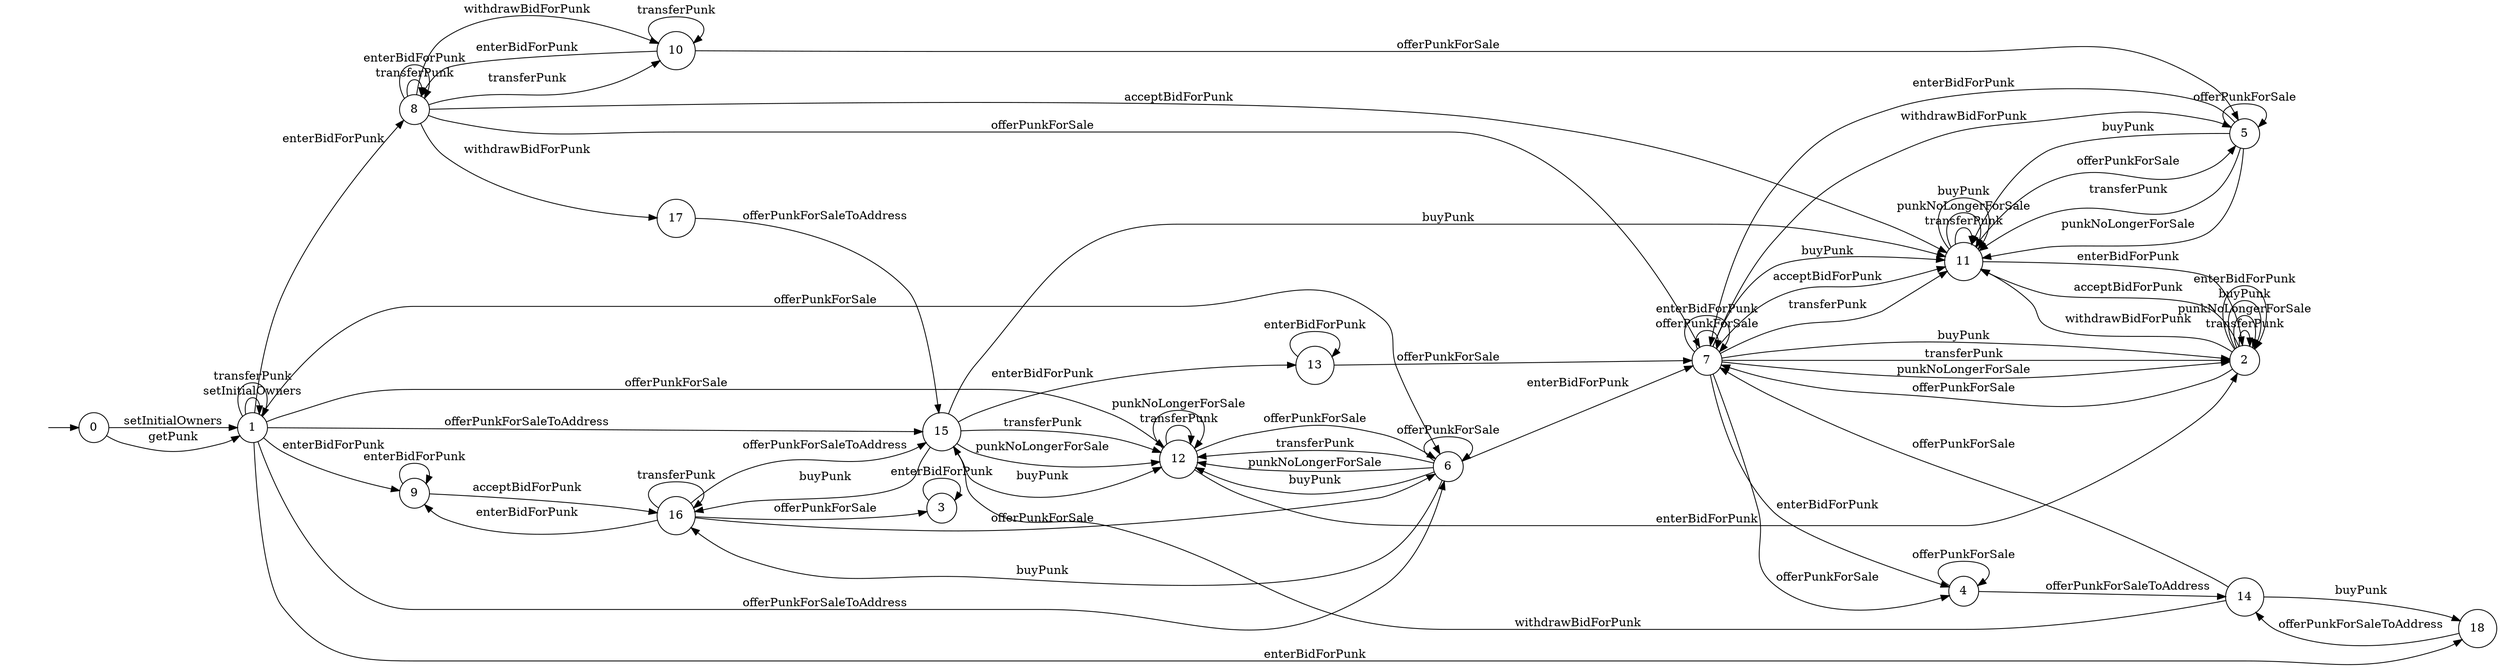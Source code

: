 digraph "./InvConPlus/Dapp-Automata-data/result/model-fix/0xb47e3cd837ddf8e4c57f05d70ab865de6e193bbb/CryptoPunksMarket/FSM-20" {
	graph [rankdir=LR]
	"" [label="" shape=plaintext]
	9 [label=9 shape=circle]
	8 [label=8 shape=circle]
	7 [label=7 shape=circle]
	13 [label=13 shape=circle]
	10 [label=10 shape=circle]
	3 [label=3 shape=circle]
	12 [label=12 shape=circle]
	4 [label=4 shape=circle]
	16 [label=16 shape=circle]
	14 [label=14 shape=circle]
	6 [label=6 shape=circle]
	11 [label=11 shape=circle]
	5 [label=5 shape=circle]
	15 [label=15 shape=circle]
	18 [label=18 shape=circle]
	17 [label=17 shape=circle]
	2 [label=2 shape=circle]
	0 [label=0 shape=circle]
	1 [label=1 shape=circle]
	"" -> 0 [label=""]
	0 -> 1 [label=setInitialOwners]
	0 -> 1 [label=getPunk]
	1 -> 1 [label=setInitialOwners]
	1 -> 1 [label=transferPunk]
	1 -> 6 [label=offerPunkForSale]
	1 -> 12 [label=offerPunkForSale]
	1 -> 6 [label=offerPunkForSaleToAddress]
	1 -> 15 [label=offerPunkForSaleToAddress]
	1 -> 9 [label=enterBidForPunk]
	1 -> 8 [label=enterBidForPunk]
	1 -> 18 [label=enterBidForPunk]
	13 -> 7 [label=offerPunkForSale]
	13 -> 13 [label=enterBidForPunk]
	15 -> 12 [label=transferPunk]
	15 -> 12 [label=punkNoLongerForSale]
	15 -> 12 [label=buyPunk]
	15 -> 16 [label=buyPunk]
	15 -> 11 [label=buyPunk]
	15 -> 13 [label=enterBidForPunk]
	14 -> 7 [label=offerPunkForSale]
	14 -> 18 [label=buyPunk]
	14 -> 15 [label=withdrawBidForPunk]
	7 -> 2 [label=transferPunk]
	7 -> 11 [label=transferPunk]
	7 -> 2 [label=punkNoLongerForSale]
	7 -> 4 [label=offerPunkForSale]
	7 -> 7 [label=offerPunkForSale]
	7 -> 2 [label=buyPunk]
	7 -> 11 [label=buyPunk]
	7 -> 4 [label=enterBidForPunk]
	7 -> 7 [label=enterBidForPunk]
	7 -> 11 [label=acceptBidForPunk]
	7 -> 5 [label=withdrawBidForPunk]
	6 -> 12 [label=transferPunk]
	6 -> 12 [label=punkNoLongerForSale]
	6 -> 6 [label=offerPunkForSale]
	6 -> 12 [label=buyPunk]
	6 -> 16 [label=buyPunk]
	6 -> 7 [label=enterBidForPunk]
	5 -> 11 [label=transferPunk]
	5 -> 11 [label=punkNoLongerForSale]
	5 -> 5 [label=offerPunkForSale]
	5 -> 11 [label=buyPunk]
	5 -> 7 [label=enterBidForPunk]
	4 -> 4 [label=offerPunkForSale]
	4 -> 14 [label=offerPunkForSaleToAddress]
	3 -> 3 [label=enterBidForPunk]
	18 -> 14 [label=offerPunkForSaleToAddress]
	17 -> 15 [label=offerPunkForSaleToAddress]
	16 -> 16 [label=transferPunk]
	16 -> 6 [label=offerPunkForSale]
	16 -> 3 [label=offerPunkForSale]
	16 -> 15 [label=offerPunkForSaleToAddress]
	16 -> 9 [label=enterBidForPunk]
	12 -> 12 [label=transferPunk]
	12 -> 12 [label=punkNoLongerForSale]
	12 -> 6 [label=offerPunkForSale]
	12 -> 2 [label=enterBidForPunk]
	11 -> 11 [label=transferPunk]
	11 -> 11 [label=punkNoLongerForSale]
	11 -> 5 [label=offerPunkForSale]
	11 -> 11 [label=buyPunk]
	11 -> 2 [label=enterBidForPunk]
	10 -> 10 [label=transferPunk]
	10 -> 5 [label=offerPunkForSale]
	10 -> 8 [label=enterBidForPunk]
	9 -> 9 [label=enterBidForPunk]
	9 -> 16 [label=acceptBidForPunk]
	8 -> 8 [label=transferPunk]
	8 -> 10 [label=transferPunk]
	8 -> 7 [label=offerPunkForSale]
	8 -> 8 [label=enterBidForPunk]
	8 -> 11 [label=acceptBidForPunk]
	8 -> 17 [label=withdrawBidForPunk]
	8 -> 10 [label=withdrawBidForPunk]
	2 -> 2 [label=transferPunk]
	2 -> 2 [label=punkNoLongerForSale]
	2 -> 7 [label=offerPunkForSale]
	2 -> 2 [label=buyPunk]
	2 -> 2 [label=enterBidForPunk]
	2 -> 11 [label=acceptBidForPunk]
	2 -> 11 [label=withdrawBidForPunk]
}
